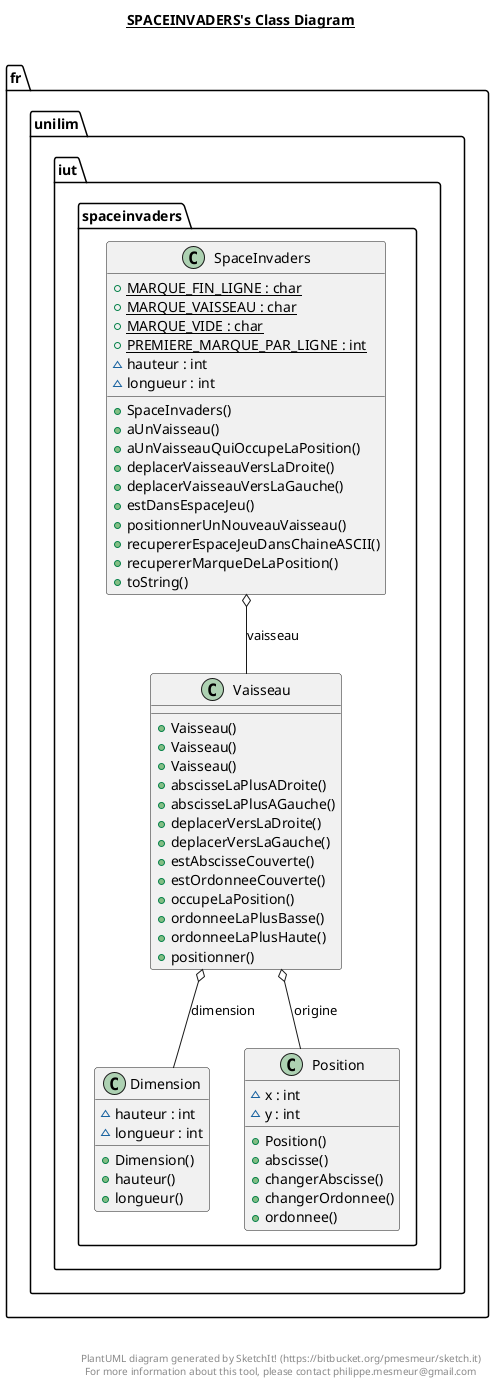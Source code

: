 @startuml

title __SPACEINVADERS's Class Diagram__\n

  namespace fr.unilim.iut.spaceinvaders {
    class fr.unilim.iut.spaceinvaders.Dimension {
        ~ hauteur : int
        ~ longueur : int
        + Dimension()
        + hauteur()
        + longueur()
    }
  }
  

  namespace fr.unilim.iut.spaceinvaders {
    class fr.unilim.iut.spaceinvaders.Position {
        ~ x : int
        ~ y : int
        + Position()
        + abscisse()
        + changerAbscisse()
        + changerOrdonnee()
        + ordonnee()
    }
  }
  

  namespace fr.unilim.iut.spaceinvaders {
    class fr.unilim.iut.spaceinvaders.SpaceInvaders {
        {static} + MARQUE_FIN_LIGNE : char
        {static} + MARQUE_VAISSEAU : char
        {static} + MARQUE_VIDE : char
        {static} + PREMIERE_MARQUE_PAR_LIGNE : int
        ~ hauteur : int
        ~ longueur : int
        + SpaceInvaders()
        + aUnVaisseau()
        + aUnVaisseauQuiOccupeLaPosition()
        + deplacerVaisseauVersLaDroite()
        + deplacerVaisseauVersLaGauche()
        + estDansEspaceJeu()
        + positionnerUnNouveauVaisseau()
        + recupererEspaceJeuDansChaineASCII()
        + recupererMarqueDeLaPosition()
        + toString()
    }
  }
  

  namespace fr.unilim.iut.spaceinvaders {
    class fr.unilim.iut.spaceinvaders.Vaisseau {
        + Vaisseau()
        + Vaisseau()
        + Vaisseau()
        + abscisseLaPlusADroite()
        + abscisseLaPlusAGauche()
        + deplacerVersLaDroite()
        + deplacerVersLaGauche()
        + estAbscisseCouverte()
        + estOrdonneeCouverte()
        + occupeLaPosition()
        + ordonneeLaPlusBasse()
        + ordonneeLaPlusHaute()
        + positionner()
    }
  }
  

  fr.unilim.iut.spaceinvaders.SpaceInvaders o-- fr.unilim.iut.spaceinvaders.Vaisseau : vaisseau
  fr.unilim.iut.spaceinvaders.Vaisseau o-- fr.unilim.iut.spaceinvaders.Dimension : dimension
  fr.unilim.iut.spaceinvaders.Vaisseau o-- fr.unilim.iut.spaceinvaders.Position : origine


right footer


PlantUML diagram generated by SketchIt! (https://bitbucket.org/pmesmeur/sketch.it)
For more information about this tool, please contact philippe.mesmeur@gmail.com
endfooter

@enduml
